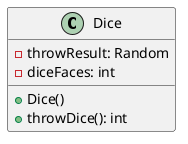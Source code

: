 @startuml
class Dice{
    -throwResult: Random
    -diceFaces: int 
    +Dice()
    +throwDice(): int
}
@enduml
